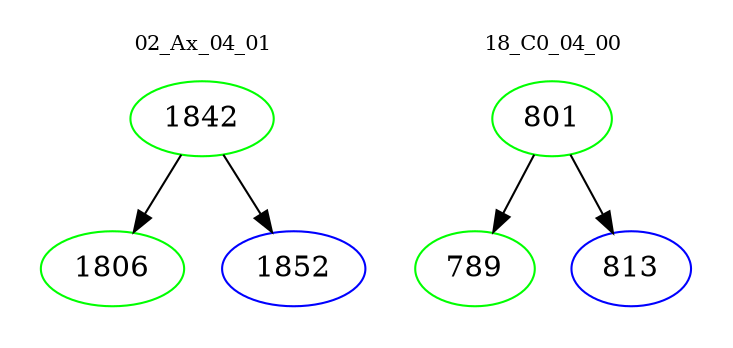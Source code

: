 digraph{
subgraph cluster_0 {
color = white
label = "02_Ax_04_01";
fontsize=10;
T0_1842 [label="1842", color="green"]
T0_1842 -> T0_1806 [color="black"]
T0_1806 [label="1806", color="green"]
T0_1842 -> T0_1852 [color="black"]
T0_1852 [label="1852", color="blue"]
}
subgraph cluster_1 {
color = white
label = "18_C0_04_00";
fontsize=10;
T1_801 [label="801", color="green"]
T1_801 -> T1_789 [color="black"]
T1_789 [label="789", color="green"]
T1_801 -> T1_813 [color="black"]
T1_813 [label="813", color="blue"]
}
}
